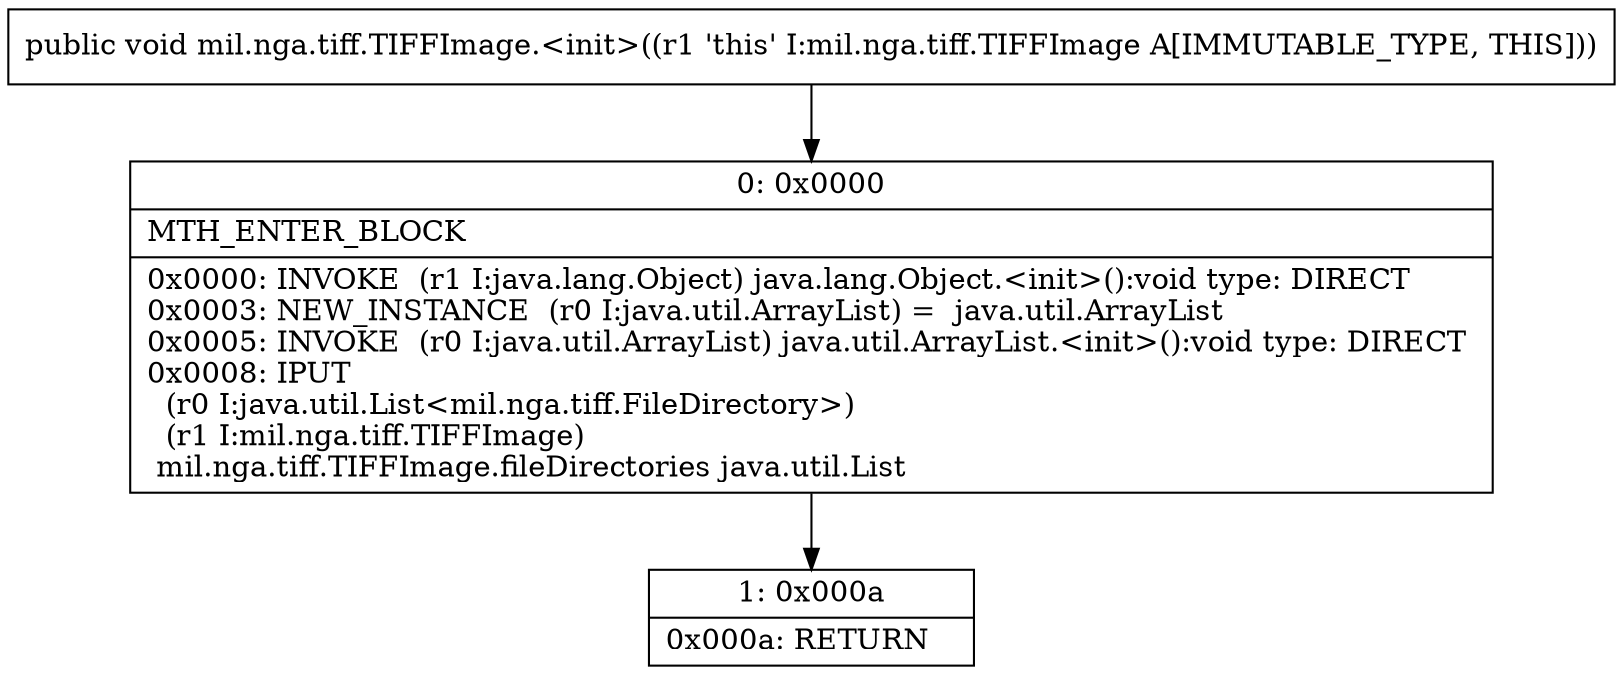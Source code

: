 digraph "CFG formil.nga.tiff.TIFFImage.\<init\>()V" {
Node_0 [shape=record,label="{0\:\ 0x0000|MTH_ENTER_BLOCK\l|0x0000: INVOKE  (r1 I:java.lang.Object) java.lang.Object.\<init\>():void type: DIRECT \l0x0003: NEW_INSTANCE  (r0 I:java.util.ArrayList) =  java.util.ArrayList \l0x0005: INVOKE  (r0 I:java.util.ArrayList) java.util.ArrayList.\<init\>():void type: DIRECT \l0x0008: IPUT  \l  (r0 I:java.util.List\<mil.nga.tiff.FileDirectory\>)\l  (r1 I:mil.nga.tiff.TIFFImage)\l mil.nga.tiff.TIFFImage.fileDirectories java.util.List \l}"];
Node_1 [shape=record,label="{1\:\ 0x000a|0x000a: RETURN   \l}"];
MethodNode[shape=record,label="{public void mil.nga.tiff.TIFFImage.\<init\>((r1 'this' I:mil.nga.tiff.TIFFImage A[IMMUTABLE_TYPE, THIS])) }"];
MethodNode -> Node_0;
Node_0 -> Node_1;
}

